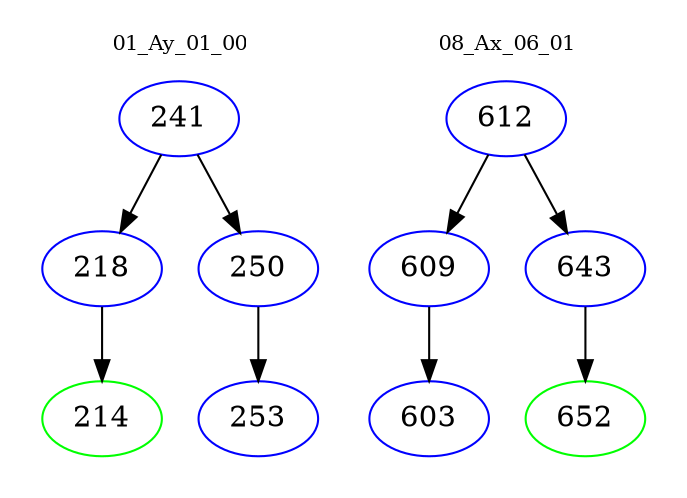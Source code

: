 digraph{
subgraph cluster_0 {
color = white
label = "01_Ay_01_00";
fontsize=10;
T0_241 [label="241", color="blue"]
T0_241 -> T0_218 [color="black"]
T0_218 [label="218", color="blue"]
T0_218 -> T0_214 [color="black"]
T0_214 [label="214", color="green"]
T0_241 -> T0_250 [color="black"]
T0_250 [label="250", color="blue"]
T0_250 -> T0_253 [color="black"]
T0_253 [label="253", color="blue"]
}
subgraph cluster_1 {
color = white
label = "08_Ax_06_01";
fontsize=10;
T1_612 [label="612", color="blue"]
T1_612 -> T1_609 [color="black"]
T1_609 [label="609", color="blue"]
T1_609 -> T1_603 [color="black"]
T1_603 [label="603", color="blue"]
T1_612 -> T1_643 [color="black"]
T1_643 [label="643", color="blue"]
T1_643 -> T1_652 [color="black"]
T1_652 [label="652", color="green"]
}
}
